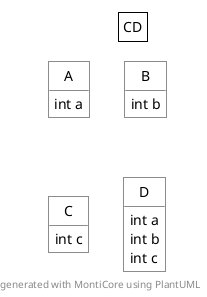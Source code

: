 @startuml
<style>
	classDiagram {
		class {
			BackgroundColor White
			RoundCorner 0
	  }
	  legend {
      BackgroundColor White
      RoundCorner 0
    }
</style>
hide circle
hide empty members
  skinparam classAttributeIconSize 0
legend top right
  CD
end legend
class A {
  {field} int a
}
class B {
  {field} int b
}
class C {
  {field} int c
}
class D {
  {field} int a
  {field} int b
  {field} int c
}
center footer generated with MontiCore using PlantUML
@enduml
